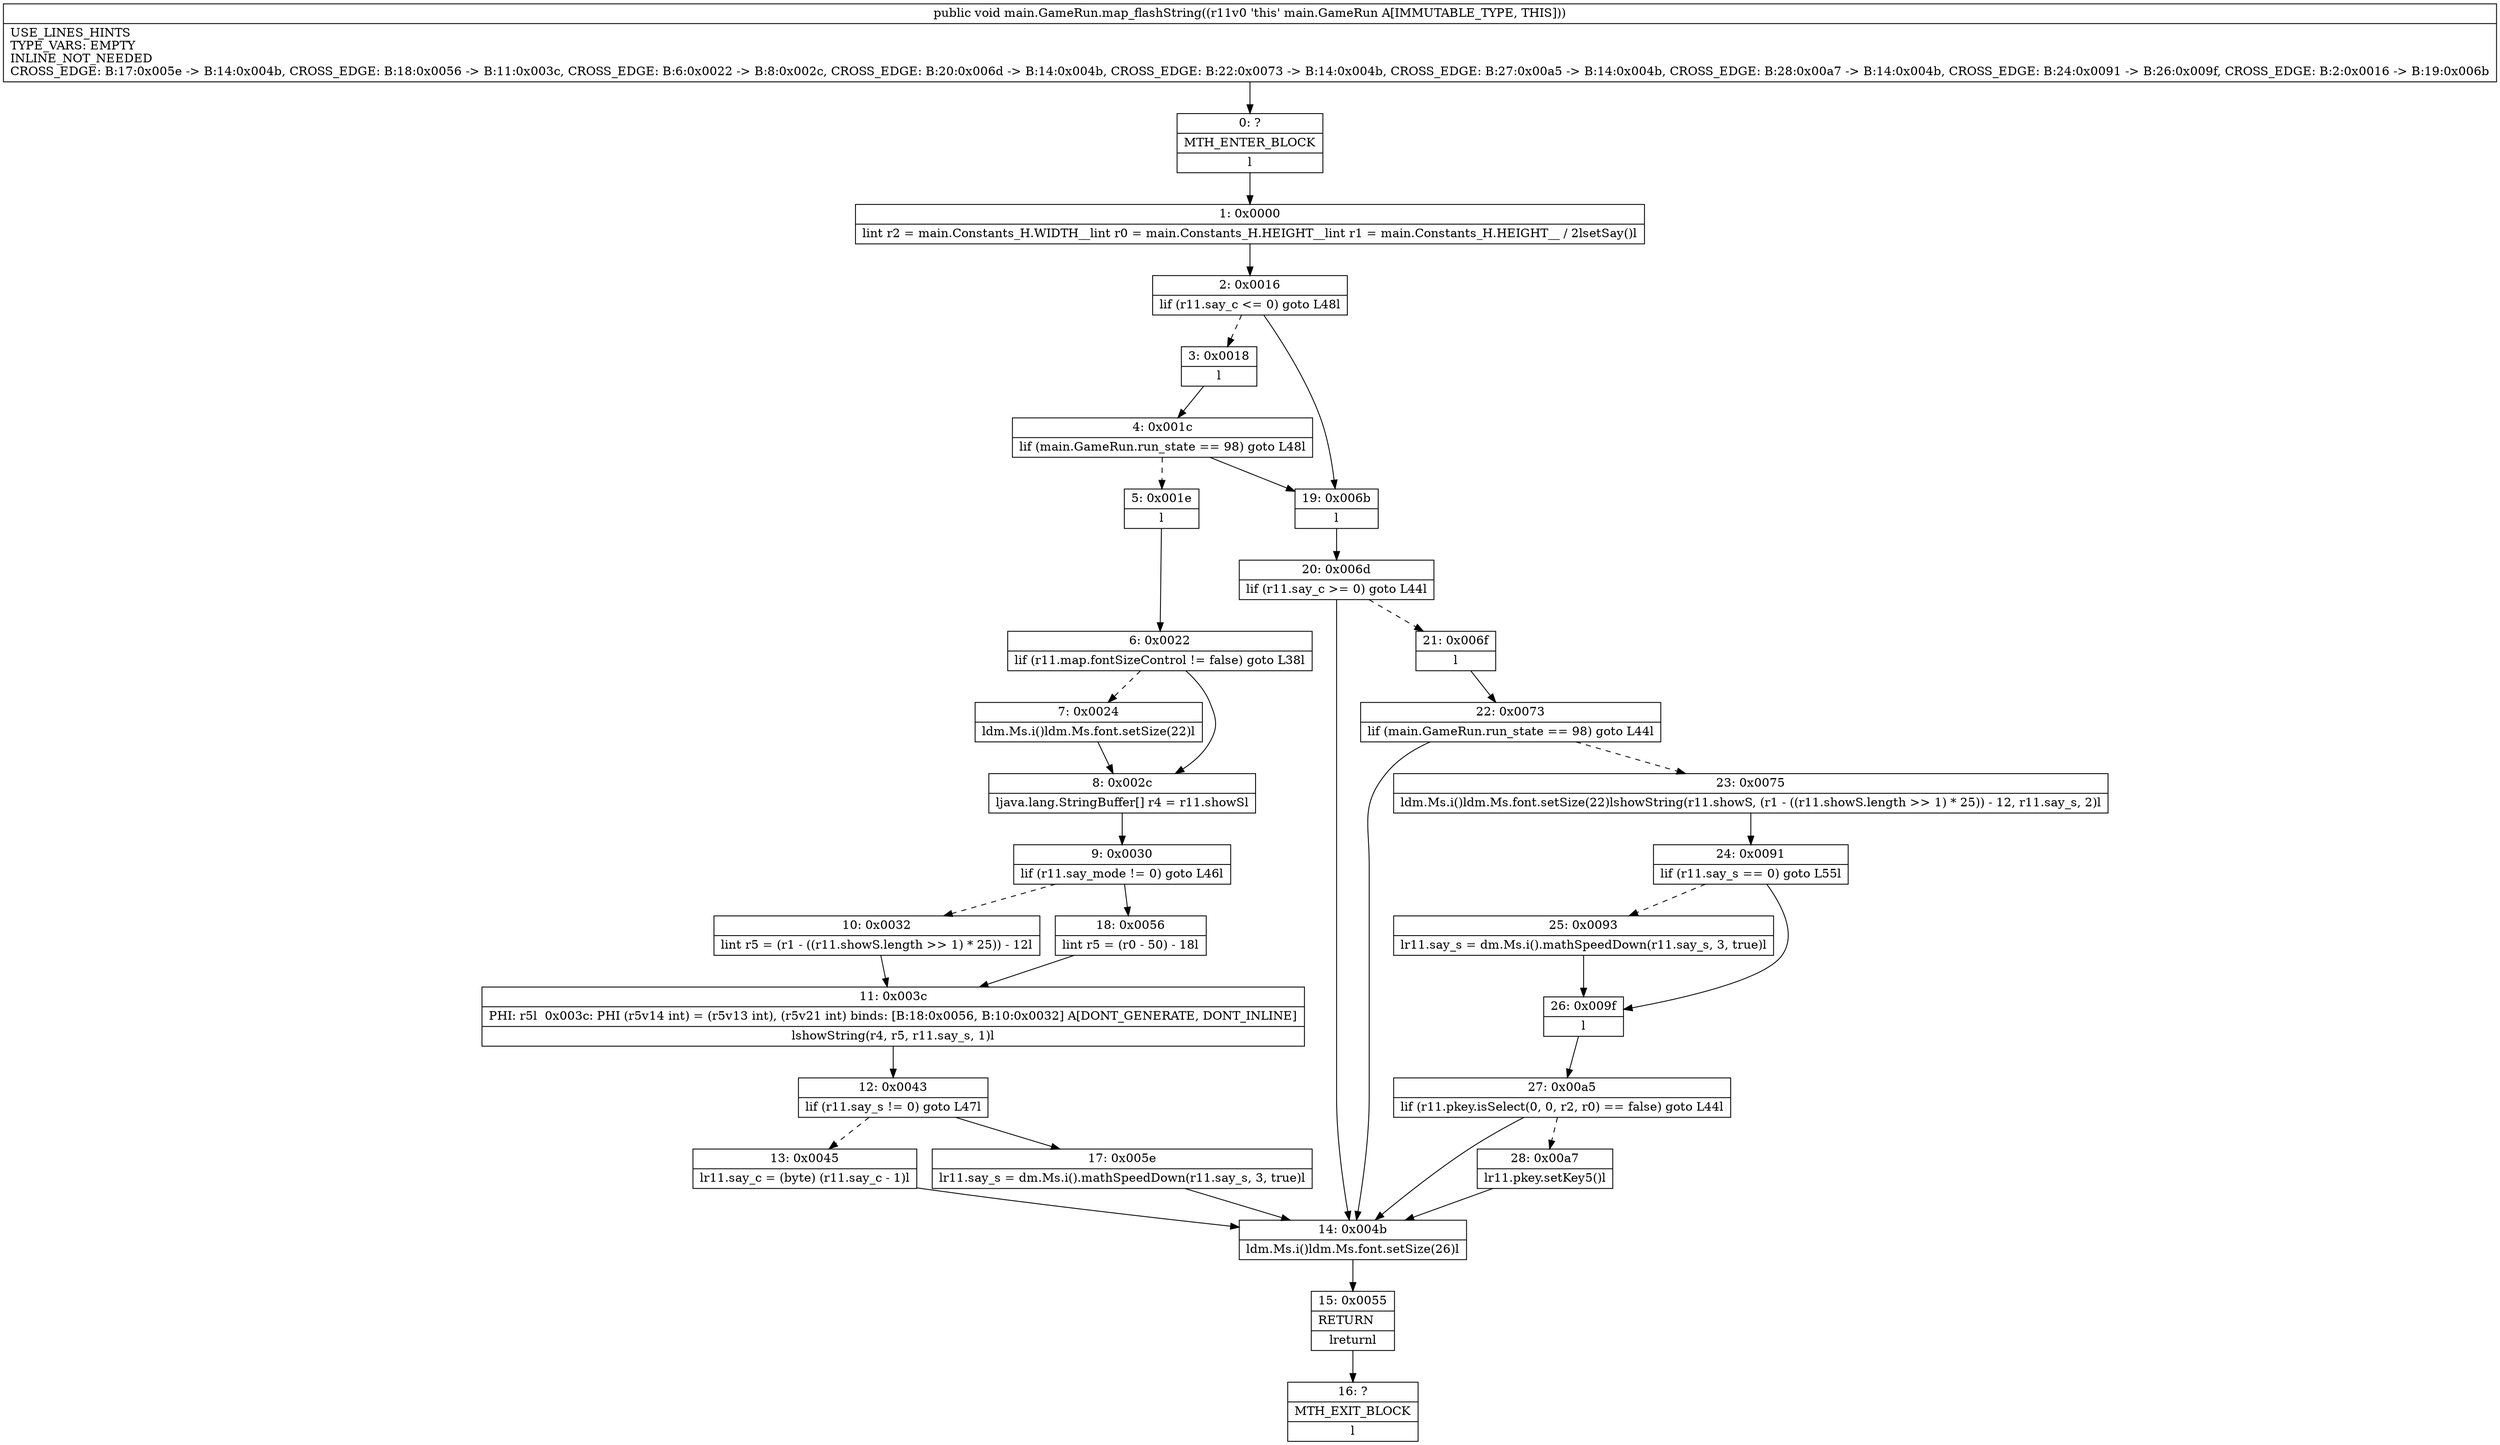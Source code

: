 digraph "CFG formain.GameRun.map_flashString()V" {
Node_0 [shape=record,label="{0\:\ ?|MTH_ENTER_BLOCK\l|l}"];
Node_1 [shape=record,label="{1\:\ 0x0000|lint r2 = main.Constants_H.WIDTH__lint r0 = main.Constants_H.HEIGHT__lint r1 = main.Constants_H.HEIGHT__ \/ 2lsetSay()l}"];
Node_2 [shape=record,label="{2\:\ 0x0016|lif (r11.say_c \<= 0) goto L48l}"];
Node_3 [shape=record,label="{3\:\ 0x0018|l}"];
Node_4 [shape=record,label="{4\:\ 0x001c|lif (main.GameRun.run_state == 98) goto L48l}"];
Node_5 [shape=record,label="{5\:\ 0x001e|l}"];
Node_6 [shape=record,label="{6\:\ 0x0022|lif (r11.map.fontSizeControl != false) goto L38l}"];
Node_7 [shape=record,label="{7\:\ 0x0024|ldm.Ms.i()ldm.Ms.font.setSize(22)l}"];
Node_8 [shape=record,label="{8\:\ 0x002c|ljava.lang.StringBuffer[] r4 = r11.showSl}"];
Node_9 [shape=record,label="{9\:\ 0x0030|lif (r11.say_mode != 0) goto L46l}"];
Node_10 [shape=record,label="{10\:\ 0x0032|lint r5 = (r1 \- ((r11.showS.length \>\> 1) * 25)) \- 12l}"];
Node_11 [shape=record,label="{11\:\ 0x003c|PHI: r5l  0x003c: PHI (r5v14 int) = (r5v13 int), (r5v21 int) binds: [B:18:0x0056, B:10:0x0032] A[DONT_GENERATE, DONT_INLINE]\l|lshowString(r4, r5, r11.say_s, 1)l}"];
Node_12 [shape=record,label="{12\:\ 0x0043|lif (r11.say_s != 0) goto L47l}"];
Node_13 [shape=record,label="{13\:\ 0x0045|lr11.say_c = (byte) (r11.say_c \- 1)l}"];
Node_14 [shape=record,label="{14\:\ 0x004b|ldm.Ms.i()ldm.Ms.font.setSize(26)l}"];
Node_15 [shape=record,label="{15\:\ 0x0055|RETURN\l|lreturnl}"];
Node_16 [shape=record,label="{16\:\ ?|MTH_EXIT_BLOCK\l|l}"];
Node_17 [shape=record,label="{17\:\ 0x005e|lr11.say_s = dm.Ms.i().mathSpeedDown(r11.say_s, 3, true)l}"];
Node_18 [shape=record,label="{18\:\ 0x0056|lint r5 = (r0 \- 50) \- 18l}"];
Node_19 [shape=record,label="{19\:\ 0x006b|l}"];
Node_20 [shape=record,label="{20\:\ 0x006d|lif (r11.say_c \>= 0) goto L44l}"];
Node_21 [shape=record,label="{21\:\ 0x006f|l}"];
Node_22 [shape=record,label="{22\:\ 0x0073|lif (main.GameRun.run_state == 98) goto L44l}"];
Node_23 [shape=record,label="{23\:\ 0x0075|ldm.Ms.i()ldm.Ms.font.setSize(22)lshowString(r11.showS, (r1 \- ((r11.showS.length \>\> 1) * 25)) \- 12, r11.say_s, 2)l}"];
Node_24 [shape=record,label="{24\:\ 0x0091|lif (r11.say_s == 0) goto L55l}"];
Node_25 [shape=record,label="{25\:\ 0x0093|lr11.say_s = dm.Ms.i().mathSpeedDown(r11.say_s, 3, true)l}"];
Node_26 [shape=record,label="{26\:\ 0x009f|l}"];
Node_27 [shape=record,label="{27\:\ 0x00a5|lif (r11.pkey.isSelect(0, 0, r2, r0) == false) goto L44l}"];
Node_28 [shape=record,label="{28\:\ 0x00a7|lr11.pkey.setKey5()l}"];
MethodNode[shape=record,label="{public void main.GameRun.map_flashString((r11v0 'this' main.GameRun A[IMMUTABLE_TYPE, THIS]))  | USE_LINES_HINTS\lTYPE_VARS: EMPTY\lINLINE_NOT_NEEDED\lCROSS_EDGE: B:17:0x005e \-\> B:14:0x004b, CROSS_EDGE: B:18:0x0056 \-\> B:11:0x003c, CROSS_EDGE: B:6:0x0022 \-\> B:8:0x002c, CROSS_EDGE: B:20:0x006d \-\> B:14:0x004b, CROSS_EDGE: B:22:0x0073 \-\> B:14:0x004b, CROSS_EDGE: B:27:0x00a5 \-\> B:14:0x004b, CROSS_EDGE: B:28:0x00a7 \-\> B:14:0x004b, CROSS_EDGE: B:24:0x0091 \-\> B:26:0x009f, CROSS_EDGE: B:2:0x0016 \-\> B:19:0x006b\l}"];
MethodNode -> Node_0;
Node_0 -> Node_1;
Node_1 -> Node_2;
Node_2 -> Node_3[style=dashed];
Node_2 -> Node_19;
Node_3 -> Node_4;
Node_4 -> Node_5[style=dashed];
Node_4 -> Node_19;
Node_5 -> Node_6;
Node_6 -> Node_7[style=dashed];
Node_6 -> Node_8;
Node_7 -> Node_8;
Node_8 -> Node_9;
Node_9 -> Node_10[style=dashed];
Node_9 -> Node_18;
Node_10 -> Node_11;
Node_11 -> Node_12;
Node_12 -> Node_13[style=dashed];
Node_12 -> Node_17;
Node_13 -> Node_14;
Node_14 -> Node_15;
Node_15 -> Node_16;
Node_17 -> Node_14;
Node_18 -> Node_11;
Node_19 -> Node_20;
Node_20 -> Node_14;
Node_20 -> Node_21[style=dashed];
Node_21 -> Node_22;
Node_22 -> Node_14;
Node_22 -> Node_23[style=dashed];
Node_23 -> Node_24;
Node_24 -> Node_25[style=dashed];
Node_24 -> Node_26;
Node_25 -> Node_26;
Node_26 -> Node_27;
Node_27 -> Node_14;
Node_27 -> Node_28[style=dashed];
Node_28 -> Node_14;
}

